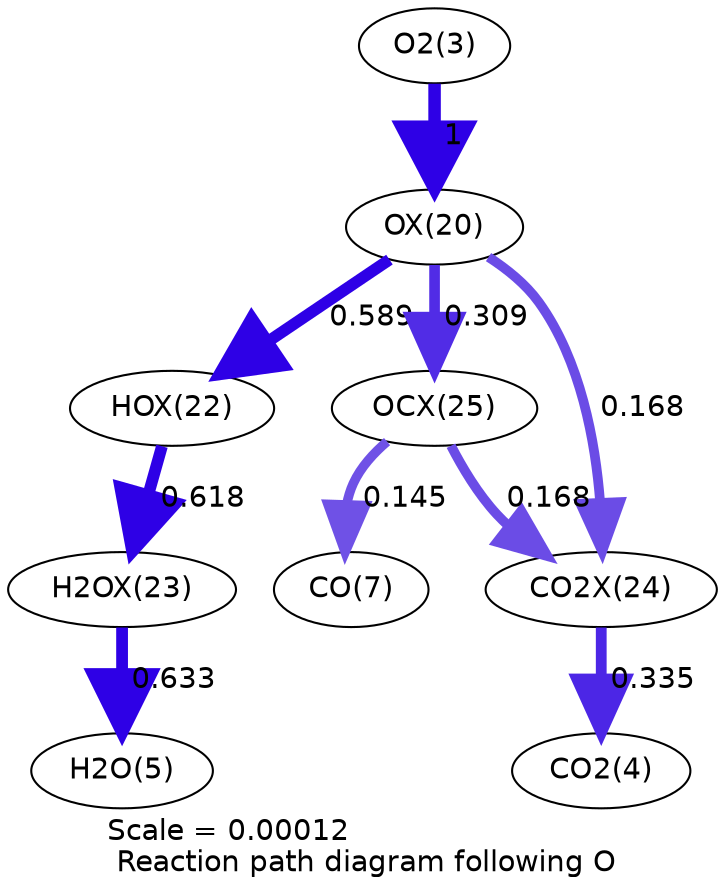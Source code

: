 digraph reaction_paths {
center=1;
s5 -> s23[fontname="Helvetica", penwidth=6, arrowsize=3, color="0.7, 1.5, 0.9"
, label=" 1"];
s23 -> s25[fontname="Helvetica", penwidth=5.6, arrowsize=2.8, color="0.7, 1.09, 0.9"
, label=" 0.589"];
s23 -> s28[fontname="Helvetica", penwidth=5.11, arrowsize=2.56, color="0.7, 0.809, 0.9"
, label=" 0.309"];
s23 -> s27[fontname="Helvetica", penwidth=4.65, arrowsize=2.33, color="0.7, 0.668, 0.9"
, label=" 0.168"];
s25 -> s26[fontname="Helvetica", penwidth=5.64, arrowsize=2.82, color="0.7, 1.12, 0.9"
, label=" 0.618"];
s26 -> s7[fontname="Helvetica", penwidth=5.65, arrowsize=2.83, color="0.7, 1.13, 0.9"
, label=" 0.633"];
s28 -> s9[fontname="Helvetica", penwidth=4.54, arrowsize=2.27, color="0.7, 0.645, 0.9"
, label=" 0.145"];
s28 -> s27[fontname="Helvetica", penwidth=4.65, arrowsize=2.33, color="0.7, 0.668, 0.9"
, label=" 0.168"];
s27 -> s6[fontname="Helvetica", penwidth=5.18, arrowsize=2.59, color="0.7, 0.835, 0.9"
, label=" 0.335"];
s5 [ fontname="Helvetica", label="O2(3)"];
s6 [ fontname="Helvetica", label="CO2(4)"];
s7 [ fontname="Helvetica", label="H2O(5)"];
s9 [ fontname="Helvetica", label="CO(7)"];
s23 [ fontname="Helvetica", label="OX(20)"];
s25 [ fontname="Helvetica", label="HOX(22)"];
s26 [ fontname="Helvetica", label="H2OX(23)"];
s27 [ fontname="Helvetica", label="CO2X(24)"];
s28 [ fontname="Helvetica", label="OCX(25)"];
 label = "Scale = 0.00012\l Reaction path diagram following O";
 fontname = "Helvetica";
}
